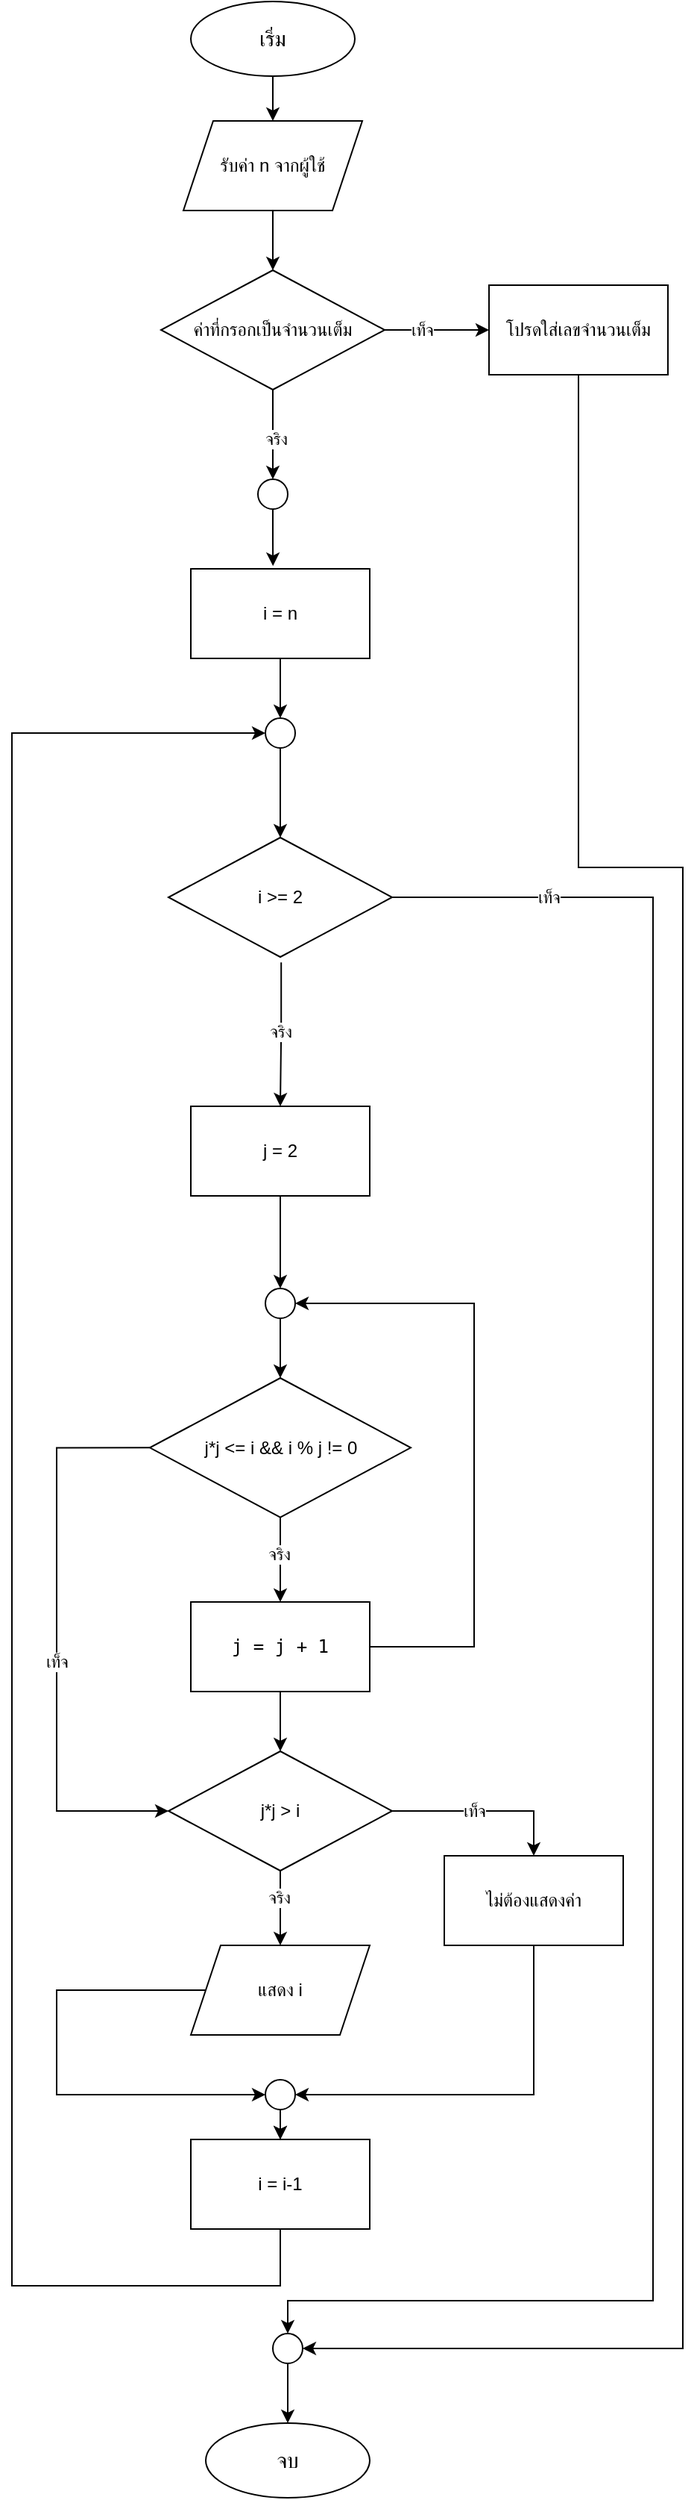 <mxfile version="28.1.2">
  <diagram name="หน้า-1" id="C7PLJoMffhd8uLANwb6m">
    <mxGraphModel dx="857" dy="937" grid="1" gridSize="10" guides="1" tooltips="1" connect="1" arrows="1" fold="1" page="1" pageScale="1" pageWidth="1654" pageHeight="2336" math="0" shadow="0">
      <root>
        <mxCell id="0" />
        <mxCell id="1" parent="0" />
        <mxCell id="bYxphAqiSCyFqXHlekbz-28" style="edgeStyle=orthogonalEdgeStyle;rounded=0;orthogonalLoop=1;jettySize=auto;html=1;entryX=0.5;entryY=0;entryDx=0;entryDy=0;" edge="1" parent="1" source="zyjmNUo7LAtH4UfLsvOI-1" target="zyjmNUo7LAtH4UfLsvOI-3">
          <mxGeometry relative="1" as="geometry" />
        </mxCell>
        <mxCell id="zyjmNUo7LAtH4UfLsvOI-1" value="&lt;font style=&quot;font-size: 14px;&quot;&gt;เริ่ม&lt;/font&gt;" style="ellipse;whiteSpace=wrap;html=1;" parent="1" vertex="1">
          <mxGeometry x="520" y="330" width="110" height="50" as="geometry" />
        </mxCell>
        <mxCell id="lN0C34qINitGibkDusYB-6" style="edgeStyle=orthogonalEdgeStyle;rounded=0;orthogonalLoop=1;jettySize=auto;html=1;entryX=0;entryY=0.5;entryDx=0;entryDy=0;" parent="1" source="lN0C34qINitGibkDusYB-3" target="lN0C34qINitGibkDusYB-5" edge="1">
          <mxGeometry relative="1" as="geometry">
            <mxPoint x="820" y="570" as="targetPoint" />
          </mxGeometry>
        </mxCell>
        <mxCell id="lN0C34qINitGibkDusYB-38" value="เท็จ" style="edgeLabel;html=1;align=center;verticalAlign=middle;resizable=0;points=[];" parent="lN0C34qINitGibkDusYB-6" vertex="1" connectable="0">
          <mxGeometry x="-0.292" relative="1" as="geometry">
            <mxPoint as="offset" />
          </mxGeometry>
        </mxCell>
        <mxCell id="lN0C34qINitGibkDusYB-33" style="edgeStyle=orthogonalEdgeStyle;rounded=0;orthogonalLoop=1;jettySize=auto;html=1;entryX=0.5;entryY=0;entryDx=0;entryDy=0;" parent="1" source="lN0C34qINitGibkDusYB-3" target="lN0C34qINitGibkDusYB-32" edge="1">
          <mxGeometry relative="1" as="geometry" />
        </mxCell>
        <mxCell id="lN0C34qINitGibkDusYB-39" value="จริง" style="edgeLabel;html=1;align=center;verticalAlign=middle;resizable=0;points=[];" parent="lN0C34qINitGibkDusYB-33" vertex="1" connectable="0">
          <mxGeometry x="0.088" y="2" relative="1" as="geometry">
            <mxPoint as="offset" />
          </mxGeometry>
        </mxCell>
        <mxCell id="lN0C34qINitGibkDusYB-3" value="&lt;div&gt;ค่าที่กรอกเป็นจำนวนเต็ม&lt;/div&gt;" style="rhombus;whiteSpace=wrap;html=1;" parent="1" vertex="1">
          <mxGeometry x="500" y="510" width="150" height="80" as="geometry" />
        </mxCell>
        <mxCell id="bYxphAqiSCyFqXHlekbz-29" style="edgeStyle=orthogonalEdgeStyle;rounded=0;orthogonalLoop=1;jettySize=auto;html=1;entryX=1;entryY=0.5;entryDx=0;entryDy=0;" edge="1" parent="1" source="lN0C34qINitGibkDusYB-5" target="bYxphAqiSCyFqXHlekbz-30">
          <mxGeometry relative="1" as="geometry">
            <mxPoint x="710" y="1990" as="targetPoint" />
            <Array as="points">
              <mxPoint x="780" y="910" />
              <mxPoint x="850" y="910" />
              <mxPoint x="850" y="1902" />
            </Array>
          </mxGeometry>
        </mxCell>
        <mxCell id="lN0C34qINitGibkDusYB-5" value="โปรดใส่เลขจำนวนเต็ม" style="rounded=0;whiteSpace=wrap;html=1;" parent="1" vertex="1">
          <mxGeometry x="720" y="520" width="120" height="60" as="geometry" />
        </mxCell>
        <mxCell id="lN0C34qINitGibkDusYB-111" style="edgeStyle=orthogonalEdgeStyle;rounded=0;orthogonalLoop=1;jettySize=auto;html=1;entryX=0.5;entryY=0;entryDx=0;entryDy=0;" parent="1" source="lN0C34qINitGibkDusYB-8" target="lN0C34qINitGibkDusYB-110" edge="1">
          <mxGeometry relative="1" as="geometry" />
        </mxCell>
        <mxCell id="lN0C34qINitGibkDusYB-8" value="i = n" style="rounded=0;whiteSpace=wrap;html=1;" parent="1" vertex="1">
          <mxGeometry x="520" y="710" width="120" height="60" as="geometry" />
        </mxCell>
        <mxCell id="lN0C34qINitGibkDusYB-32" value="" style="ellipse;whiteSpace=wrap;html=1;" parent="1" vertex="1">
          <mxGeometry x="565" y="650" width="20" height="20" as="geometry" />
        </mxCell>
        <mxCell id="lN0C34qINitGibkDusYB-34" style="edgeStyle=orthogonalEdgeStyle;rounded=0;orthogonalLoop=1;jettySize=auto;html=1;entryX=0.459;entryY=-0.032;entryDx=0;entryDy=0;entryPerimeter=0;" parent="1" source="lN0C34qINitGibkDusYB-32" target="lN0C34qINitGibkDusYB-8" edge="1">
          <mxGeometry relative="1" as="geometry" />
        </mxCell>
        <mxCell id="lN0C34qINitGibkDusYB-37" style="edgeStyle=orthogonalEdgeStyle;rounded=0;orthogonalLoop=1;jettySize=auto;html=1;entryX=0.5;entryY=0;entryDx=0;entryDy=0;" parent="1" source="zyjmNUo7LAtH4UfLsvOI-3" target="lN0C34qINitGibkDusYB-3" edge="1">
          <mxGeometry relative="1" as="geometry" />
        </mxCell>
        <mxCell id="lN0C34qINitGibkDusYB-50" style="edgeStyle=orthogonalEdgeStyle;rounded=0;orthogonalLoop=1;jettySize=auto;html=1;entryX=0.5;entryY=0;entryDx=0;entryDy=0;exitX=0.504;exitY=1.046;exitDx=0;exitDy=0;exitPerimeter=0;" parent="1" source="lN0C34qINitGibkDusYB-43" target="lN0C34qINitGibkDusYB-49" edge="1">
          <mxGeometry relative="1" as="geometry">
            <mxPoint x="580" y="1020" as="sourcePoint" />
          </mxGeometry>
        </mxCell>
        <mxCell id="bYxphAqiSCyFqXHlekbz-33" style="edgeStyle=orthogonalEdgeStyle;rounded=0;orthogonalLoop=1;jettySize=auto;html=1;entryX=0.5;entryY=0;entryDx=0;entryDy=0;" edge="1" parent="1" source="lN0C34qINitGibkDusYB-43" target="bYxphAqiSCyFqXHlekbz-30">
          <mxGeometry relative="1" as="geometry">
            <Array as="points">
              <mxPoint x="830" y="930" />
              <mxPoint x="830" y="1870" />
              <mxPoint x="585" y="1870" />
            </Array>
          </mxGeometry>
        </mxCell>
        <mxCell id="lN0C34qINitGibkDusYB-43" value="i &amp;gt;= 2" style="rhombus;whiteSpace=wrap;html=1;" parent="1" vertex="1">
          <mxGeometry x="505" y="890" width="150" height="80" as="geometry" />
        </mxCell>
        <mxCell id="lN0C34qINitGibkDusYB-49" value="j = 2" style="rounded=0;whiteSpace=wrap;html=1;" parent="1" vertex="1">
          <mxGeometry x="520" y="1070" width="120" height="60" as="geometry" />
        </mxCell>
        <mxCell id="lN0C34qINitGibkDusYB-58" style="edgeStyle=orthogonalEdgeStyle;rounded=0;orthogonalLoop=1;jettySize=auto;html=1;entryX=0.5;entryY=0;entryDx=0;entryDy=0;" parent="1" source="bYxphAqiSCyFqXHlekbz-9" target="lN0C34qINitGibkDusYB-57" edge="1">
          <mxGeometry relative="1" as="geometry" />
        </mxCell>
        <mxCell id="lN0C34qINitGibkDusYB-99" style="edgeStyle=orthogonalEdgeStyle;rounded=0;orthogonalLoop=1;jettySize=auto;html=1;exitX=0;exitY=0.5;exitDx=0;exitDy=0;entryX=0;entryY=0.5;entryDx=0;entryDy=0;" parent="1" source="lN0C34qINitGibkDusYB-53" target="lN0C34qINitGibkDusYB-57" edge="1">
          <mxGeometry relative="1" as="geometry">
            <mxPoint x="550" y="1572" as="targetPoint" />
            <Array as="points">
              <mxPoint x="430" y="1299" />
              <mxPoint x="430" y="1542" />
            </Array>
          </mxGeometry>
        </mxCell>
        <mxCell id="lN0C34qINitGibkDusYB-53" value="j*j &amp;lt;= i &amp;amp;&amp;amp; i % j != 0" style="rhombus;whiteSpace=wrap;html=1;" parent="1" vertex="1">
          <mxGeometry x="492.5" y="1252" width="175" height="93.33" as="geometry" />
        </mxCell>
        <mxCell id="lN0C34qINitGibkDusYB-91" style="edgeStyle=orthogonalEdgeStyle;rounded=0;orthogonalLoop=1;jettySize=auto;html=1;entryX=0.5;entryY=0;entryDx=0;entryDy=0;" parent="1" source="lN0C34qINitGibkDusYB-57" target="lN0C34qINitGibkDusYB-92" edge="1">
          <mxGeometry relative="1" as="geometry">
            <mxPoint x="820" y="1592" as="targetPoint" />
          </mxGeometry>
        </mxCell>
        <mxCell id="lN0C34qINitGibkDusYB-94" style="edgeStyle=orthogonalEdgeStyle;rounded=0;orthogonalLoop=1;jettySize=auto;html=1;entryX=0.5;entryY=0;entryDx=0;entryDy=0;" parent="1" source="lN0C34qINitGibkDusYB-57" edge="1" target="lN0C34qINitGibkDusYB-106">
          <mxGeometry relative="1" as="geometry">
            <mxPoint x="580" y="1602" as="targetPoint" />
          </mxGeometry>
        </mxCell>
        <mxCell id="lN0C34qINitGibkDusYB-57" value="j*j &amp;gt; i" style="rhombus;whiteSpace=wrap;html=1;" parent="1" vertex="1">
          <mxGeometry x="505" y="1502" width="150" height="80" as="geometry" />
        </mxCell>
        <mxCell id="lN0C34qINitGibkDusYB-67" style="edgeStyle=orthogonalEdgeStyle;rounded=0;orthogonalLoop=1;jettySize=auto;html=1;entryX=0.5;entryY=0;entryDx=0;entryDy=0;" parent="1" source="lN0C34qINitGibkDusYB-64" target="lN0C34qINitGibkDusYB-53" edge="1">
          <mxGeometry relative="1" as="geometry" />
        </mxCell>
        <mxCell id="lN0C34qINitGibkDusYB-64" value="" style="ellipse;whiteSpace=wrap;html=1;" parent="1" vertex="1">
          <mxGeometry x="570" y="1192" width="20" height="20" as="geometry" />
        </mxCell>
        <mxCell id="lN0C34qINitGibkDusYB-88" value="&lt;font style=&quot;font-size: 14px;&quot;&gt;จบ&lt;/font&gt;" style="ellipse;whiteSpace=wrap;html=1;" parent="1" vertex="1">
          <mxGeometry x="530" y="1952" width="110" height="50" as="geometry" />
        </mxCell>
        <mxCell id="bYxphAqiSCyFqXHlekbz-17" style="edgeStyle=orthogonalEdgeStyle;rounded=0;orthogonalLoop=1;jettySize=auto;html=1;entryX=0.5;entryY=0;entryDx=0;entryDy=0;" edge="1" parent="1" source="bYxphAqiSCyFqXHlekbz-19" target="lN0C34qINitGibkDusYB-96">
          <mxGeometry relative="1" as="geometry">
            <Array as="points" />
          </mxGeometry>
        </mxCell>
        <mxCell id="lN0C34qINitGibkDusYB-92" value="ไม่ต้องแสดงค่า" style="rounded=0;whiteSpace=wrap;html=1;" parent="1" vertex="1">
          <mxGeometry x="690" y="1572" width="120" height="60" as="geometry" />
        </mxCell>
        <mxCell id="bYxphAqiSCyFqXHlekbz-22" style="edgeStyle=orthogonalEdgeStyle;rounded=0;orthogonalLoop=1;jettySize=auto;html=1;entryX=0;entryY=0.5;entryDx=0;entryDy=0;" edge="1" parent="1" source="lN0C34qINitGibkDusYB-96" target="lN0C34qINitGibkDusYB-110">
          <mxGeometry relative="1" as="geometry">
            <Array as="points">
              <mxPoint x="400" y="1860" />
              <mxPoint x="400" y="820" />
            </Array>
          </mxGeometry>
        </mxCell>
        <mxCell id="lN0C34qINitGibkDusYB-96" value="i = i-1" style="rounded=0;whiteSpace=wrap;html=1;" parent="1" vertex="1">
          <mxGeometry x="520" y="1762" width="120" height="60" as="geometry" />
        </mxCell>
        <mxCell id="lN0C34qINitGibkDusYB-105" style="edgeStyle=orthogonalEdgeStyle;rounded=0;orthogonalLoop=1;jettySize=auto;html=1;exitX=0.5;exitY=1;exitDx=0;exitDy=0;entryX=0.5;entryY=0;entryDx=0;entryDy=0;" parent="1" source="lN0C34qINitGibkDusYB-49" target="lN0C34qINitGibkDusYB-64" edge="1">
          <mxGeometry relative="1" as="geometry" />
        </mxCell>
        <mxCell id="bYxphAqiSCyFqXHlekbz-18" style="edgeStyle=orthogonalEdgeStyle;rounded=0;orthogonalLoop=1;jettySize=auto;html=1;entryX=0;entryY=0.5;entryDx=0;entryDy=0;" edge="1" parent="1" source="lN0C34qINitGibkDusYB-106" target="bYxphAqiSCyFqXHlekbz-19">
          <mxGeometry relative="1" as="geometry">
            <mxPoint x="430" y="2032" as="targetPoint" />
            <Array as="points">
              <mxPoint x="430" y="1662" />
              <mxPoint x="430" y="1732" />
            </Array>
          </mxGeometry>
        </mxCell>
        <mxCell id="lN0C34qINitGibkDusYB-106" value="แสดง i" style="shape=parallelogram;perimeter=parallelogramPerimeter;whiteSpace=wrap;html=1;fixedSize=1;" parent="1" vertex="1">
          <mxGeometry x="520" y="1632" width="120" height="60" as="geometry" />
        </mxCell>
        <mxCell id="lN0C34qINitGibkDusYB-112" style="edgeStyle=orthogonalEdgeStyle;rounded=0;orthogonalLoop=1;jettySize=auto;html=1;entryX=0.5;entryY=0;entryDx=0;entryDy=0;" parent="1" source="lN0C34qINitGibkDusYB-110" target="lN0C34qINitGibkDusYB-43" edge="1">
          <mxGeometry relative="1" as="geometry" />
        </mxCell>
        <mxCell id="lN0C34qINitGibkDusYB-110" value="" style="ellipse;whiteSpace=wrap;html=1;" parent="1" vertex="1">
          <mxGeometry x="570" y="810" width="20" height="20" as="geometry" />
        </mxCell>
        <mxCell id="bYxphAqiSCyFqXHlekbz-3" value="เท็จ" style="edgeLabel;html=1;align=center;verticalAlign=middle;resizable=0;points=[];" vertex="1" connectable="0" parent="1">
          <mxGeometry x="760" y="930" as="geometry" />
        </mxCell>
        <mxCell id="bYxphAqiSCyFqXHlekbz-4" value="จริง" style="edgeLabel;html=1;align=center;verticalAlign=middle;resizable=0;points=[];" vertex="1" connectable="0" parent="1">
          <mxGeometry x="580" y="1020" as="geometry" />
        </mxCell>
        <mxCell id="bYxphAqiSCyFqXHlekbz-6" value="เท็จ" style="edgeLabel;html=1;align=center;verticalAlign=middle;resizable=0;points=[];" vertex="1" connectable="0" parent="1">
          <mxGeometry x="430" y="1442" as="geometry" />
        </mxCell>
        <mxCell id="bYxphAqiSCyFqXHlekbz-10" value="" style="edgeStyle=orthogonalEdgeStyle;rounded=0;orthogonalLoop=1;jettySize=auto;html=1;entryX=0.5;entryY=0;entryDx=0;entryDy=0;" edge="1" parent="1" source="lN0C34qINitGibkDusYB-53" target="bYxphAqiSCyFqXHlekbz-9">
          <mxGeometry relative="1" as="geometry">
            <mxPoint x="580" y="1345" as="sourcePoint" />
            <mxPoint x="580" y="1482" as="targetPoint" />
          </mxGeometry>
        </mxCell>
        <mxCell id="bYxphAqiSCyFqXHlekbz-12" style="edgeStyle=orthogonalEdgeStyle;rounded=0;orthogonalLoop=1;jettySize=auto;html=1;entryX=1;entryY=0.5;entryDx=0;entryDy=0;" edge="1" parent="1" source="bYxphAqiSCyFqXHlekbz-9" target="lN0C34qINitGibkDusYB-64">
          <mxGeometry relative="1" as="geometry">
            <mxPoint x="600" y="1172" as="targetPoint" />
            <Array as="points">
              <mxPoint x="710" y="1432" />
              <mxPoint x="710" y="1202" />
              <mxPoint x="590" y="1202" />
            </Array>
          </mxGeometry>
        </mxCell>
        <mxCell id="bYxphAqiSCyFqXHlekbz-9" value="&lt;code data-end=&quot;598&quot; data-start=&quot;587&quot;&gt;j = j + 1&lt;/code&gt;" style="rounded=0;whiteSpace=wrap;html=1;" vertex="1" parent="1">
          <mxGeometry x="520" y="1402" width="120" height="60" as="geometry" />
        </mxCell>
        <mxCell id="bYxphAqiSCyFqXHlekbz-11" value="จริง" style="edgeLabel;html=1;align=center;verticalAlign=middle;resizable=0;points=[];" vertex="1" connectable="0" parent="1">
          <mxGeometry x="600" y="1372" as="geometry">
            <mxPoint x="-21" y="-2" as="offset" />
          </mxGeometry>
        </mxCell>
        <mxCell id="bYxphAqiSCyFqXHlekbz-15" value="จริง" style="edgeLabel;html=1;align=center;verticalAlign=middle;resizable=0;points=[];" vertex="1" connectable="0" parent="1">
          <mxGeometry x="600" y="1602" as="geometry">
            <mxPoint x="-21" y="-2" as="offset" />
          </mxGeometry>
        </mxCell>
        <mxCell id="bYxphAqiSCyFqXHlekbz-16" value="เท็จ" style="edgeLabel;html=1;align=center;verticalAlign=middle;resizable=0;points=[];" vertex="1" connectable="0" parent="1">
          <mxGeometry x="710" y="1542" as="geometry" />
        </mxCell>
        <mxCell id="bYxphAqiSCyFqXHlekbz-20" value="" style="edgeStyle=orthogonalEdgeStyle;rounded=0;orthogonalLoop=1;jettySize=auto;html=1;entryX=1;entryY=0.5;entryDx=0;entryDy=0;" edge="1" parent="1" source="lN0C34qINitGibkDusYB-92" target="bYxphAqiSCyFqXHlekbz-19">
          <mxGeometry relative="1" as="geometry">
            <mxPoint x="820" y="1652" as="sourcePoint" />
            <mxPoint x="580" y="1762" as="targetPoint" />
            <Array as="points">
              <mxPoint x="750" y="1732" />
            </Array>
          </mxGeometry>
        </mxCell>
        <mxCell id="bYxphAqiSCyFqXHlekbz-21" value="" style="edgeStyle=orthogonalEdgeStyle;rounded=0;orthogonalLoop=1;jettySize=auto;html=1;" edge="1" parent="1" source="bYxphAqiSCyFqXHlekbz-19" target="lN0C34qINitGibkDusYB-96">
          <mxGeometry relative="1" as="geometry" />
        </mxCell>
        <mxCell id="bYxphAqiSCyFqXHlekbz-19" value="" style="ellipse;whiteSpace=wrap;html=1;" vertex="1" parent="1">
          <mxGeometry x="570" y="1722" width="20" height="20" as="geometry" />
        </mxCell>
        <mxCell id="zyjmNUo7LAtH4UfLsvOI-3" value="รับค่า n จากผู้ใช้" style="shape=parallelogram;perimeter=parallelogramPerimeter;whiteSpace=wrap;html=1;fixedSize=1;" parent="1" vertex="1">
          <mxGeometry x="515" y="410" width="120" height="60" as="geometry" />
        </mxCell>
        <mxCell id="bYxphAqiSCyFqXHlekbz-32" value="" style="edgeStyle=orthogonalEdgeStyle;rounded=0;orthogonalLoop=1;jettySize=auto;html=1;" edge="1" parent="1" source="bYxphAqiSCyFqXHlekbz-30" target="lN0C34qINitGibkDusYB-88">
          <mxGeometry relative="1" as="geometry" />
        </mxCell>
        <mxCell id="bYxphAqiSCyFqXHlekbz-30" value="" style="ellipse;whiteSpace=wrap;html=1;" vertex="1" parent="1">
          <mxGeometry x="575" y="1892" width="20" height="20" as="geometry" />
        </mxCell>
      </root>
    </mxGraphModel>
  </diagram>
</mxfile>

